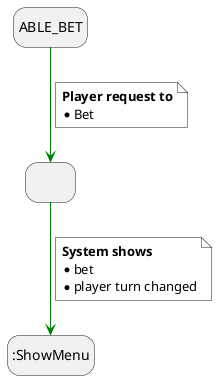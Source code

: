 @startuml
hide empty description

state ABLE_BET
state " " as 1


ABLE_BET -[#green]-> 1
note on link #white
    <b>Player request to</b>
    * Bet
end note

1 -[#green]-> :ShowMenu
note on link #white
    <b>System shows</b>
    * bet
    * player turn changed
end note
